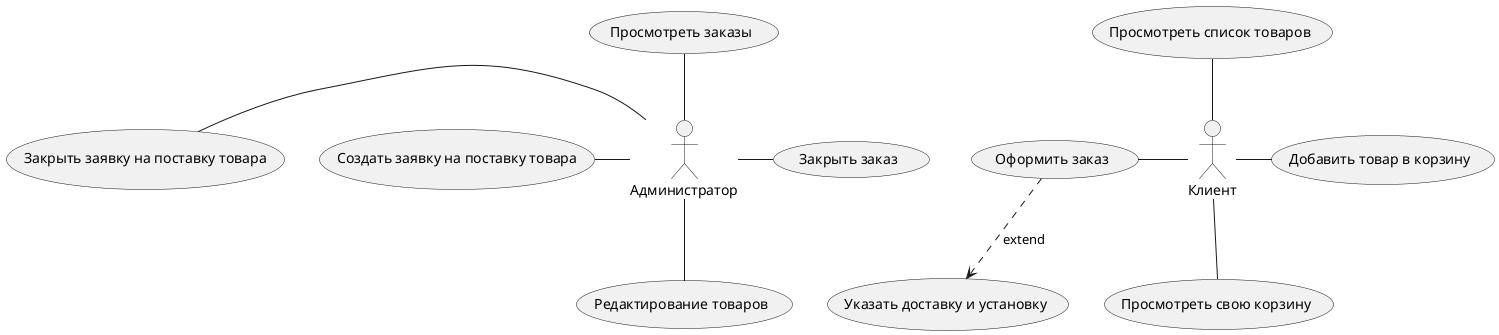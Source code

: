 @startuml Диаграмма прецедентов
    :Клиент: -up- (Просмотреть список товаров)
    :Клиент: -right- (Добавить товар в корзину)
    :Клиент: -down- (Просмотреть свою корзину)
    (Оформить заказ) as (Order)
    :Клиент: -left- (Order) 
    (Order) .down.> (Указать доставку и установку) : extend

    actor Администратор
    Администратор -up- (Просмотреть заказы)
    Администратор -right- (Закрыть заказ)
    Администратор -left- (Создать заявку на поставку товара)
    Администратор -left- (Закрыть заявку на поставку товара)
    Администратор -down- (Редактирование товаров)
@enduml

